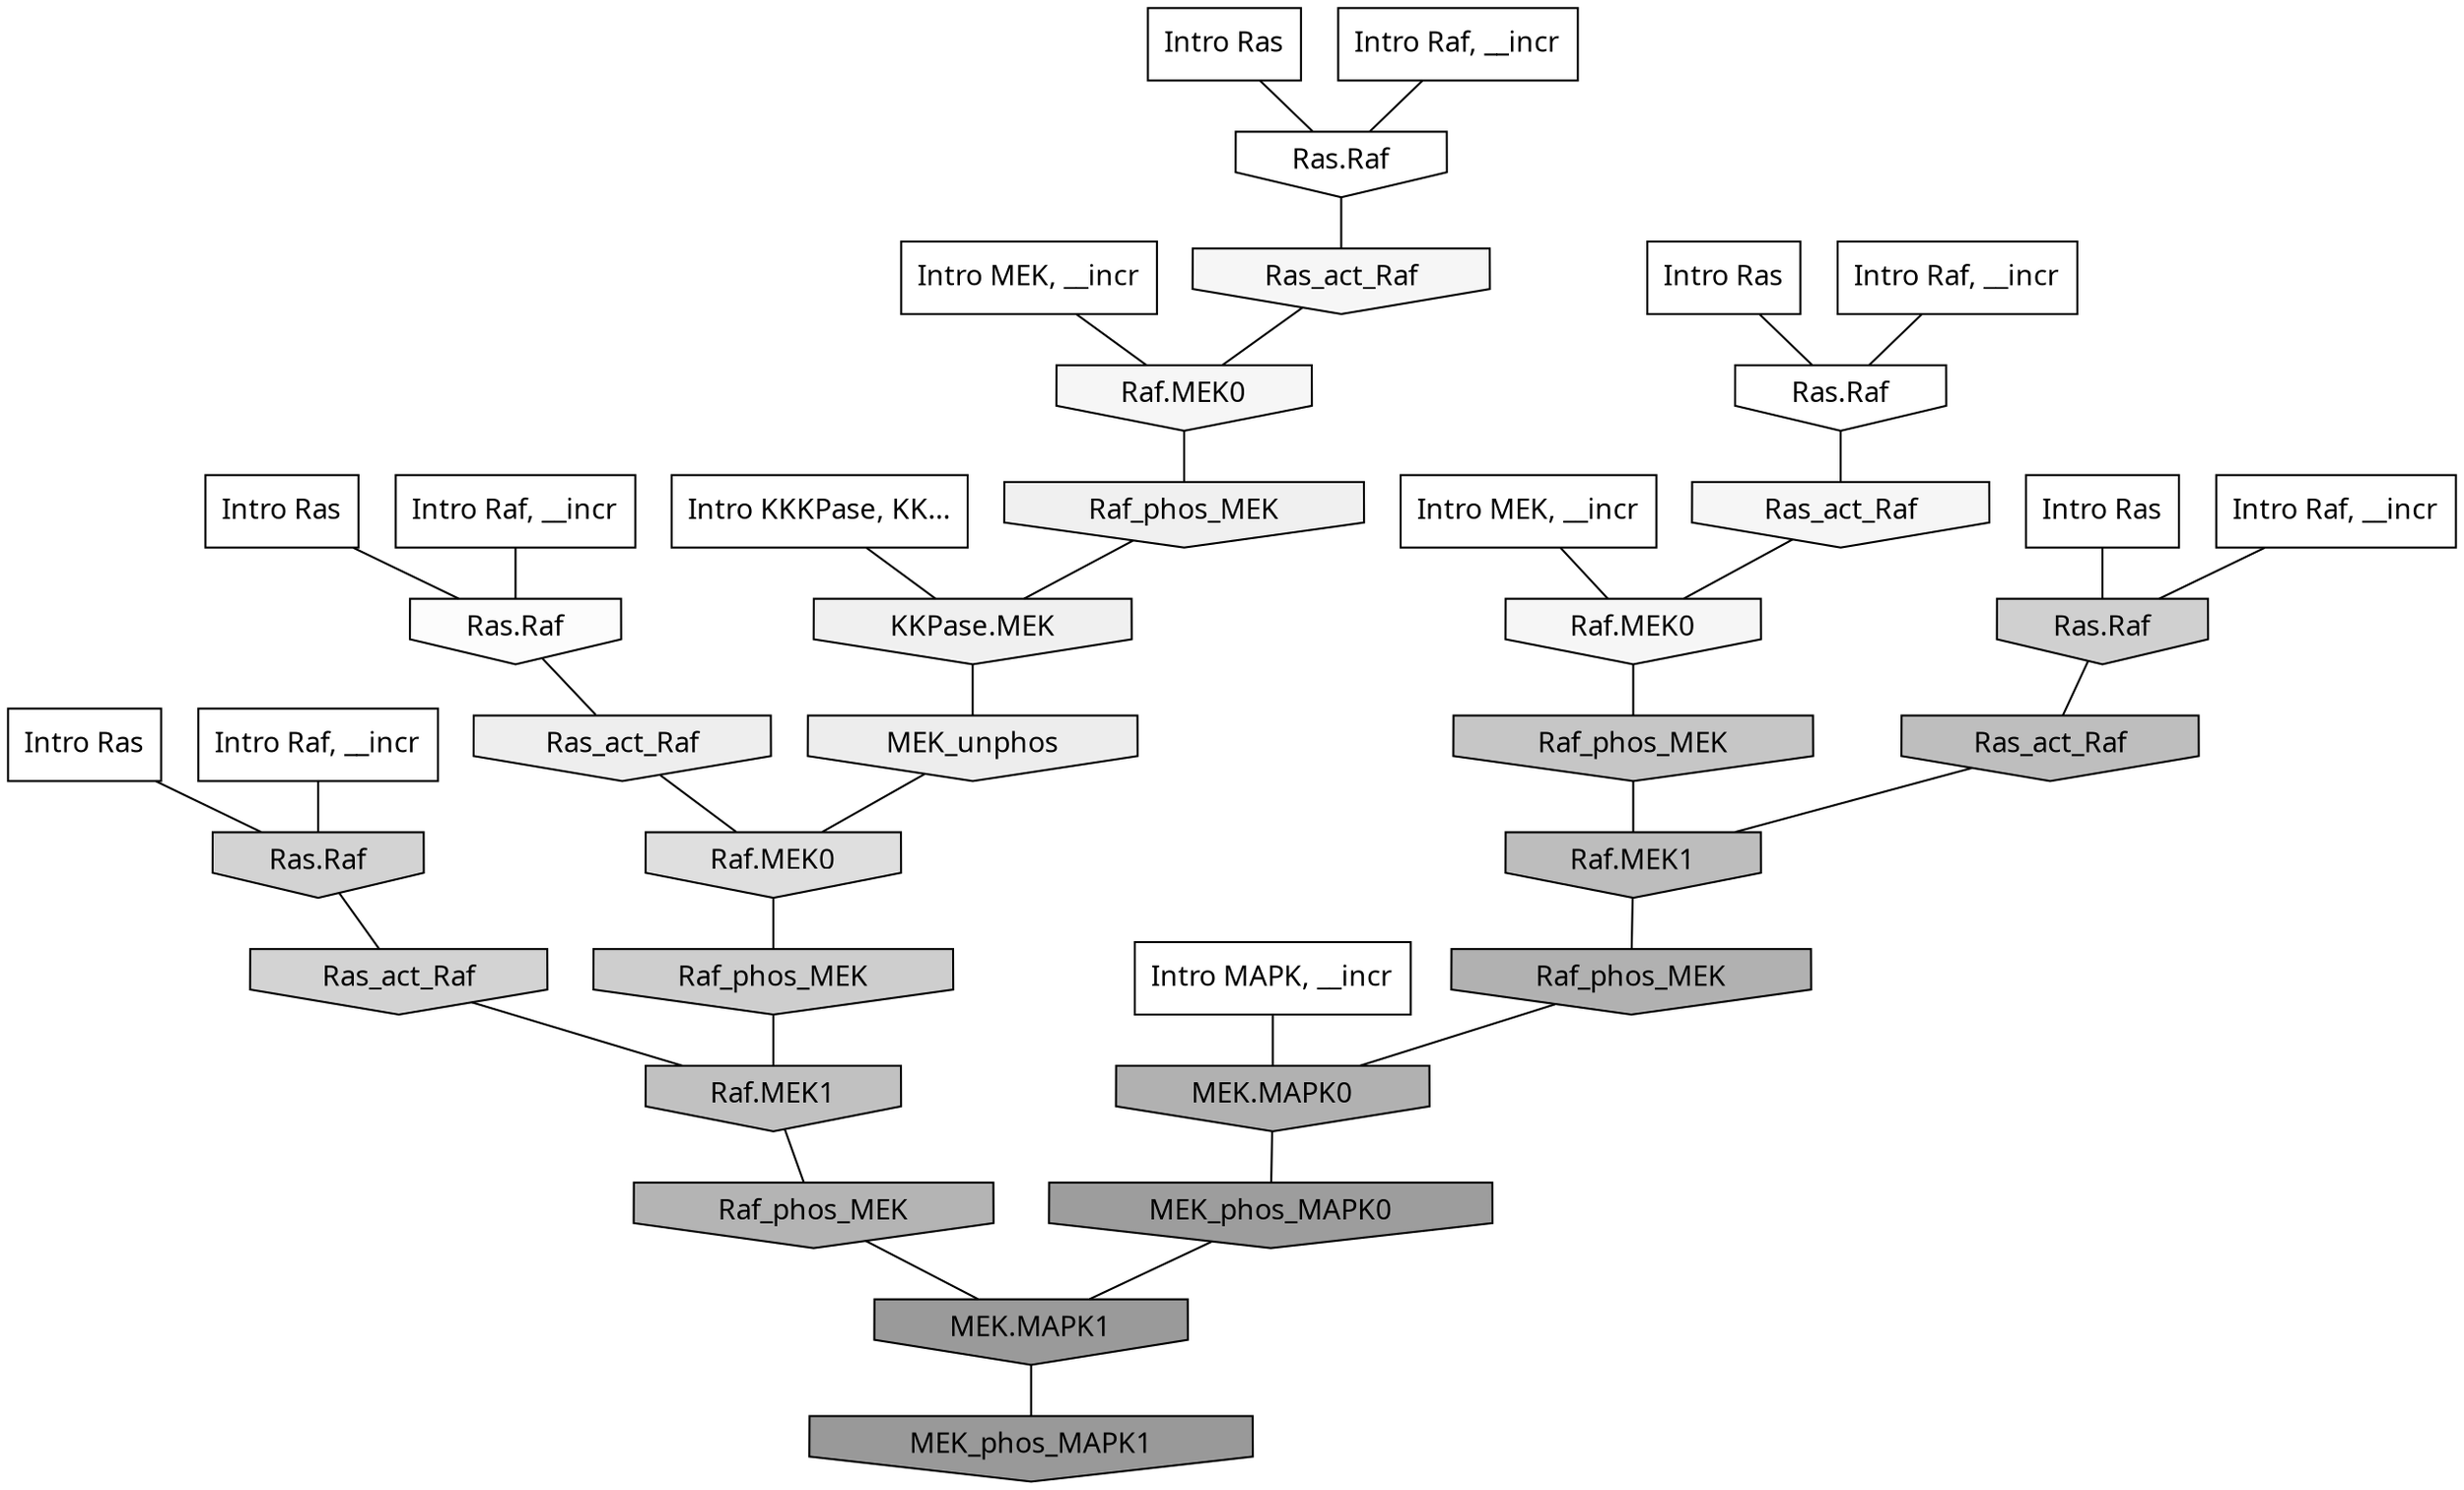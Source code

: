 digraph G{
  rankdir="TB";
  ranksep=0.30;
  node [fontname="CMU Serif"];
  edge [fontname="CMU Serif"];
  
  7 [label="Intro Ras", shape=rectangle, style=filled, fillcolor="0.000 0.000 1.000"]
  
  19 [label="Intro Ras", shape=rectangle, style=filled, fillcolor="0.000 0.000 1.000"]
  
  60 [label="Intro Ras", shape=rectangle, style=filled, fillcolor="0.000 0.000 1.000"]
  
  64 [label="Intro Ras", shape=rectangle, style=filled, fillcolor="0.000 0.000 1.000"]
  
  87 [label="Intro Ras", shape=rectangle, style=filled, fillcolor="0.000 0.000 1.000"]
  
  290 [label="Intro Raf, __incr", shape=rectangle, style=filled, fillcolor="0.000 0.000 1.000"]
  
  391 [label="Intro Raf, __incr", shape=rectangle, style=filled, fillcolor="0.000 0.000 1.000"]
  
  873 [label="Intro Raf, __incr", shape=rectangle, style=filled, fillcolor="0.000 0.000 1.000"]
  
  925 [label="Intro Raf, __incr", shape=rectangle, style=filled, fillcolor="0.000 0.000 1.000"]
  
  1023 [label="Intro Raf, __incr", shape=rectangle, style=filled, fillcolor="0.000 0.000 1.000"]
  
  1463 [label="Intro MEK, __incr", shape=rectangle, style=filled, fillcolor="0.000 0.000 1.000"]
  
  1617 [label="Intro MEK, __incr", shape=rectangle, style=filled, fillcolor="0.000 0.000 1.000"]
  
  3085 [label="Intro MAPK, __incr", shape=rectangle, style=filled, fillcolor="0.000 0.000 1.000"]
  
  3182 [label="Intro KKKPase, KK...", shape=rectangle, style=filled, fillcolor="0.000 0.000 1.000"]
  
  3219 [label="Ras.Raf", shape=invhouse, style=filled, fillcolor="0.000 0.000 1.000"]
  
  3306 [label="Ras.Raf", shape=invhouse, style=filled, fillcolor="0.000 0.000 1.000"]
  
  3419 [label="Ras.Raf", shape=invhouse, style=filled, fillcolor="0.000 0.000 0.985"]
  
  3552 [label="Ras_act_Raf", shape=invhouse, style=filled, fillcolor="0.000 0.000 0.964"]
  
  3554 [label="Raf.MEK0", shape=invhouse, style=filled, fillcolor="0.000 0.000 0.964"]
  
  3569 [label="Ras_act_Raf", shape=invhouse, style=filled, fillcolor="0.000 0.000 0.962"]
  
  3572 [label="Raf.MEK0", shape=invhouse, style=filled, fillcolor="0.000 0.000 0.962"]
  
  3820 [label="Raf_phos_MEK", shape=invhouse, style=filled, fillcolor="0.000 0.000 0.938"]
  
  3829 [label="KKPase.MEK", shape=invhouse, style=filled, fillcolor="0.000 0.000 0.938"]
  
  3960 [label="Ras_act_Raf", shape=invhouse, style=filled, fillcolor="0.000 0.000 0.930"]
  
  4014 [label="MEK_unphos", shape=invhouse, style=filled, fillcolor="0.000 0.000 0.928"]
  
  4853 [label="Raf.MEK0", shape=invhouse, style=filled, fillcolor="0.000 0.000 0.874"]
  
  5696 [label="Ras.Raf", shape=invhouse, style=filled, fillcolor="0.000 0.000 0.825"]
  
  5705 [label="Ras_act_Raf", shape=invhouse, style=filled, fillcolor="0.000 0.000 0.825"]
  
  5893 [label="Ras.Raf", shape=invhouse, style=filled, fillcolor="0.000 0.000 0.816"]
  
  6087 [label="Raf_phos_MEK", shape=invhouse, style=filled, fillcolor="0.000 0.000 0.806"]
  
  6868 [label="Raf_phos_MEK", shape=invhouse, style=filled, fillcolor="0.000 0.000 0.775"]
  
  7437 [label="Raf.MEK1", shape=invhouse, style=filled, fillcolor="0.000 0.000 0.757"]
  
  7850 [label="Ras_act_Raf", shape=invhouse, style=filled, fillcolor="0.000 0.000 0.744"]
  
  7914 [label="Raf.MEK1", shape=invhouse, style=filled, fillcolor="0.000 0.000 0.742"]
  
  9229 [label="Raf_phos_MEK", shape=invhouse, style=filled, fillcolor="0.000 0.000 0.705"]
  
  9813 [label="Raf_phos_MEK", shape=invhouse, style=filled, fillcolor="0.000 0.000 0.693"]
  
  9816 [label="MEK.MAPK0", shape=invhouse, style=filled, fillcolor="0.000 0.000 0.693"]
  
  14445 [label="MEK_phos_MAPK0", shape=invhouse, style=filled, fillcolor="0.000 0.000 0.616"]
  
  15209 [label="MEK.MAPK1", shape=invhouse, style=filled, fillcolor="0.000 0.000 0.605"]
  
  15454 [label="MEK_phos_MAPK1", shape=invhouse, style=filled, fillcolor="0.000 0.000 0.600"]
  
  
  15209 -> 15454 [dir=none, color="0.000 0.000 0.000"] 
  14445 -> 15209 [dir=none, color="0.000 0.000 0.000"] 
  9816 -> 14445 [dir=none, color="0.000 0.000 0.000"] 
  9813 -> 9816 [dir=none, color="0.000 0.000 0.000"] 
  9229 -> 15209 [dir=none, color="0.000 0.000 0.000"] 
  7914 -> 9813 [dir=none, color="0.000 0.000 0.000"] 
  7850 -> 7914 [dir=none, color="0.000 0.000 0.000"] 
  7437 -> 9229 [dir=none, color="0.000 0.000 0.000"] 
  6868 -> 7914 [dir=none, color="0.000 0.000 0.000"] 
  6087 -> 7437 [dir=none, color="0.000 0.000 0.000"] 
  5893 -> 7850 [dir=none, color="0.000 0.000 0.000"] 
  5705 -> 7437 [dir=none, color="0.000 0.000 0.000"] 
  5696 -> 5705 [dir=none, color="0.000 0.000 0.000"] 
  4853 -> 6087 [dir=none, color="0.000 0.000 0.000"] 
  4014 -> 4853 [dir=none, color="0.000 0.000 0.000"] 
  3960 -> 4853 [dir=none, color="0.000 0.000 0.000"] 
  3829 -> 4014 [dir=none, color="0.000 0.000 0.000"] 
  3820 -> 3829 [dir=none, color="0.000 0.000 0.000"] 
  3572 -> 3820 [dir=none, color="0.000 0.000 0.000"] 
  3569 -> 3572 [dir=none, color="0.000 0.000 0.000"] 
  3554 -> 6868 [dir=none, color="0.000 0.000 0.000"] 
  3552 -> 3554 [dir=none, color="0.000 0.000 0.000"] 
  3419 -> 3960 [dir=none, color="0.000 0.000 0.000"] 
  3306 -> 3569 [dir=none, color="0.000 0.000 0.000"] 
  3219 -> 3552 [dir=none, color="0.000 0.000 0.000"] 
  3182 -> 3829 [dir=none, color="0.000 0.000 0.000"] 
  3085 -> 9816 [dir=none, color="0.000 0.000 0.000"] 
  1617 -> 3572 [dir=none, color="0.000 0.000 0.000"] 
  1463 -> 3554 [dir=none, color="0.000 0.000 0.000"] 
  1023 -> 3219 [dir=none, color="0.000 0.000 0.000"] 
  925 -> 5696 [dir=none, color="0.000 0.000 0.000"] 
  873 -> 3419 [dir=none, color="0.000 0.000 0.000"] 
  391 -> 5893 [dir=none, color="0.000 0.000 0.000"] 
  290 -> 3306 [dir=none, color="0.000 0.000 0.000"] 
  87 -> 3219 [dir=none, color="0.000 0.000 0.000"] 
  64 -> 3306 [dir=none, color="0.000 0.000 0.000"] 
  60 -> 5893 [dir=none, color="0.000 0.000 0.000"] 
  19 -> 3419 [dir=none, color="0.000 0.000 0.000"] 
  7 -> 5696 [dir=none, color="0.000 0.000 0.000"] 
  
  }
